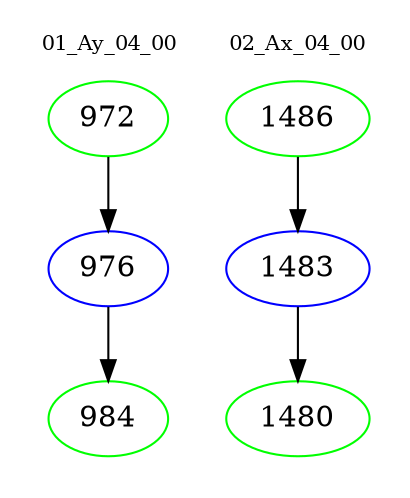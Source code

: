 digraph{
subgraph cluster_0 {
color = white
label = "01_Ay_04_00";
fontsize=10;
T0_972 [label="972", color="green"]
T0_972 -> T0_976 [color="black"]
T0_976 [label="976", color="blue"]
T0_976 -> T0_984 [color="black"]
T0_984 [label="984", color="green"]
}
subgraph cluster_1 {
color = white
label = "02_Ax_04_00";
fontsize=10;
T1_1486 [label="1486", color="green"]
T1_1486 -> T1_1483 [color="black"]
T1_1483 [label="1483", color="blue"]
T1_1483 -> T1_1480 [color="black"]
T1_1480 [label="1480", color="green"]
}
}
